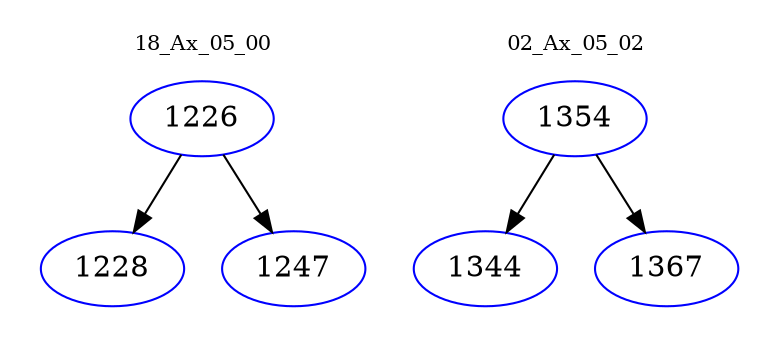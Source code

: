 digraph{
subgraph cluster_0 {
color = white
label = "18_Ax_05_00";
fontsize=10;
T0_1226 [label="1226", color="blue"]
T0_1226 -> T0_1228 [color="black"]
T0_1228 [label="1228", color="blue"]
T0_1226 -> T0_1247 [color="black"]
T0_1247 [label="1247", color="blue"]
}
subgraph cluster_1 {
color = white
label = "02_Ax_05_02";
fontsize=10;
T1_1354 [label="1354", color="blue"]
T1_1354 -> T1_1344 [color="black"]
T1_1344 [label="1344", color="blue"]
T1_1354 -> T1_1367 [color="black"]
T1_1367 [label="1367", color="blue"]
}
}
